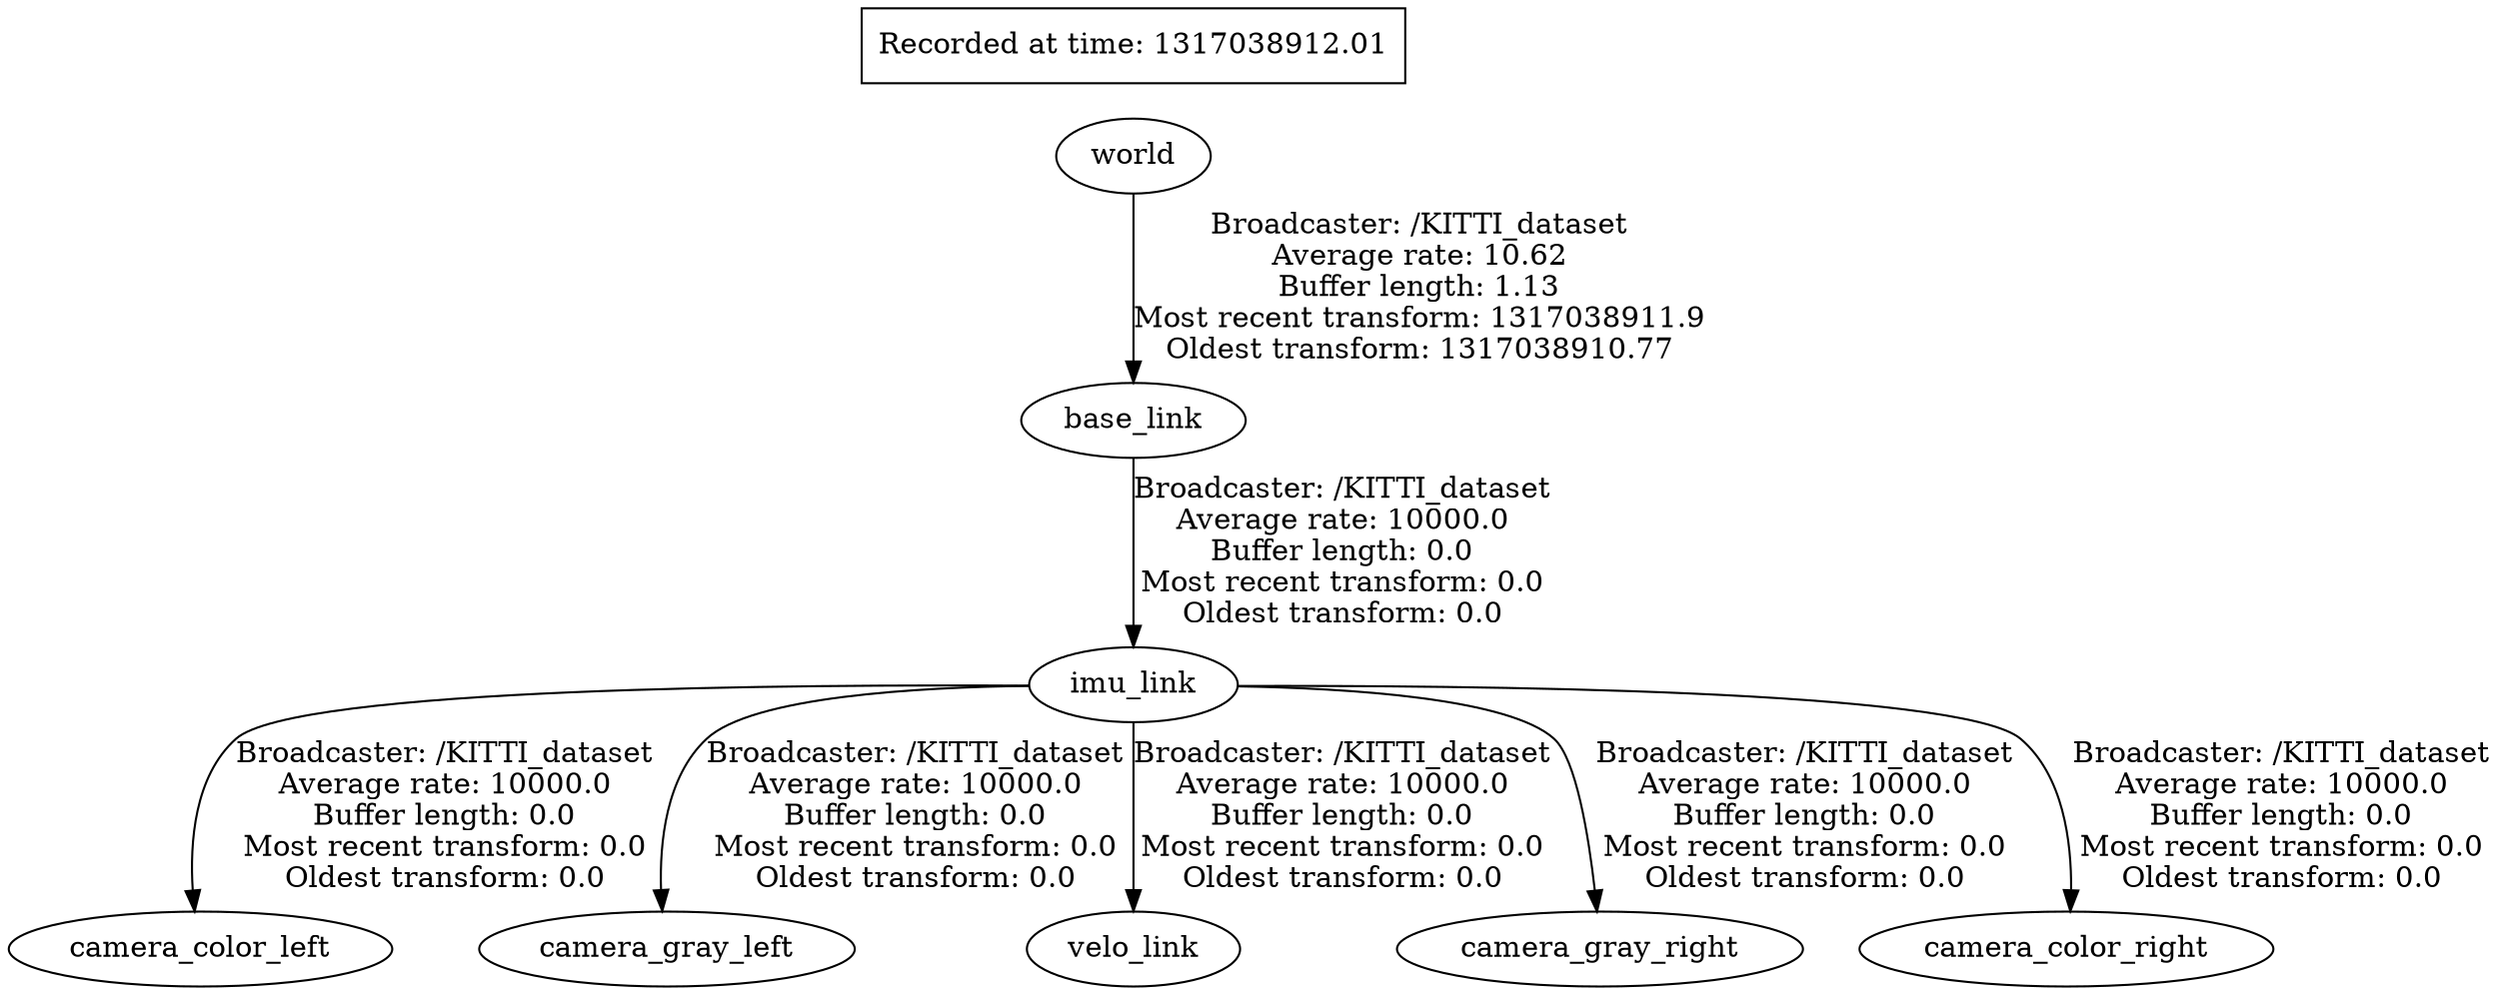 digraph graphname {
	graph [bb="0,0,950.39,470",
		compound=True,
		rank=same,
		rankdir=TB,
		ranksep=0.2
	];
	node [label="\N"];
	imu_link	 [height=0.5,
		label=imu_link,
		pos="433.39,145",
		shape=ellipse,
		width=1.1916];
	camera_color_left	 [height=0.5,
		label=camera_color_left,
		pos="75.393,18",
		shape=ellipse,
		width=2.0943];
	imu_link -> camera_color_left	 [label="Broadcaster: /KITTI_dataset\nAverage rate: 10000.0\nBuffer length: 0.0\nMost recent transform: 0.0\nOldest transform: 0.0",
		lp="170.39,81.5",
		penwidth=1,
		pos="e,72.476,36.027 390.18,144.63 303.31,143.46 113.93,138.67 92.393,119 72.67,100.99 70.24,69.341 71.599,46.26"];
	camera_gray_left	 [height=0.5,
		label=camera_gray_left,
		pos="254.39,18",
		shape=ellipse,
		width=2.022];
	imu_link -> camera_gray_left	 [label="Broadcaster: /KITTI_dataset\nAverage rate: 10000.0\nBuffer length: 0.0\nMost recent transform: 0.0\nOldest transform: 0.0",
		lp="351.39,81.5",
		penwidth=1,
		pos="e,252.12,36.169 390.35,143.45 348.71,141.02 289.61,134.82 273.39,119 254.32,100.39 251.03,69.122 251.61,46.295"];
	velo_link	 [height=0.5,
		label=velo_link,
		pos="433.39,18",
		shape=ellipse,
		width=1.2277];
	imu_link -> velo_link	 [label="Broadcaster: /KITTI_dataset\nAverage rate: 10000.0\nBuffer length: 0.0\nMost recent transform: 0.0\nOldest transform: 0.0",
		lp="511.39,81.5",
		penwidth=1,
		pos="e,433.39,36.162 433.39,126.8 433.39,105.77 433.39,70.909 433.39,46.324"];
	camera_gray_right	 [height=0.5,
		label=camera_gray_right,
		pos="612.39,18",
		shape=ellipse,
		width=2.1484];
	imu_link -> camera_gray_right	 [label="Broadcaster: /KITTI_dataset\nAverage rate: 10000.0\nBuffer length: 0.0\nMost recent transform: 0.0\nOldest transform: 0.0",
		lp="688.39,81.5",
		penwidth=1,
		pos="e,610.87,36.046 476.31,143.2 517.05,140.58 574.38,134.23 590.39,119 600.74,109.16 606.72,72.551 609.77,46.238"];
	camera_color_right	 [height=0.5,
		label=camera_color_right,
		pos="791.39,18",
		shape=ellipse,
		width=2.2206];
	imu_link -> camera_color_right	 [label="Broadcaster: /KITTI_dataset\nAverage rate: 10000.0\nBuffer length: 0.0\nMost recent transform: 0.0\nOldest transform: 0.0",
		lp="872.39,81.5",
		penwidth=1,
		pos="e,793.31,36.135 476.55,144.49 562.3,143.07 747.78,137.83 769.39,119 789.72,101.29 793.76,69.59 793.64,46.415"];
	base_link	 [height=0.5,
		label=base_link,
		pos="433.39,272",
		shape=ellipse,
		width=1.2277];
	base_link -> imu_link	 [label="Broadcaster: /KITTI_dataset\nAverage rate: 10000.0\nBuffer length: 0.0\nMost recent transform: 0.0\nOldest transform: 0.0",
		lp="511.39,208.5",
		penwidth=1,
		pos="e,433.39,163.16 433.39,253.8 433.39,232.77 433.39,197.91 433.39,173.32"];
	world	 [height=0.5,
		label=world,
		pos="433.39,399",
		shape=ellipse,
		width=0.86659];
	world -> base_link	 [label="Broadcaster: /KITTI_dataset\nAverage rate: 10.62\nBuffer length: 1.13\nMost recent transform: 1317038911.9\nOldest transform: 1317038910.77",
		lp="537.39,335.5",
		penwidth=1,
		pos="e,433.39,290.16 433.39,380.8 433.39,359.77 433.39,324.91 433.39,300.32"];
	"_22Recorded_20at_20time_3A_201317038912.01_22"	 [height=0.5,
		label="Recorded at time: 1317038912.01",
		pos="433.39,452",
		shape=box,
		width=2.8194];
	"_22Recorded_20at_20time_3A_201317038912.01_22" -> world	 [penwidth=1,
		pos="e,433.39,417.09 433.39,433.76 433.39,431.66 433.39,429.47 433.39,427.27",
		style=invis];
}
